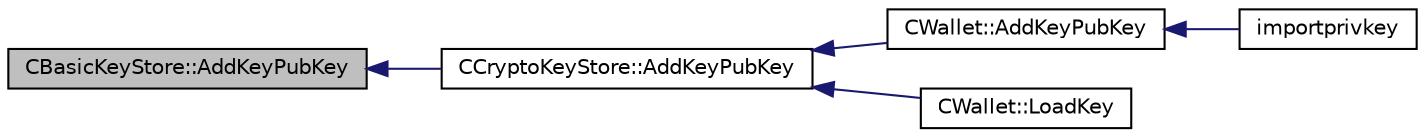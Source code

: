 digraph "CBasicKeyStore::AddKeyPubKey"
{
  edge [fontname="Helvetica",fontsize="10",labelfontname="Helvetica",labelfontsize="10"];
  node [fontname="Helvetica",fontsize="10",shape=record];
  rankdir="LR";
  Node12 [label="CBasicKeyStore::AddKeyPubKey",height=0.2,width=0.4,color="black", fillcolor="grey75", style="filled", fontcolor="black"];
  Node12 -> Node13 [dir="back",color="midnightblue",fontsize="10",style="solid",fontname="Helvetica"];
  Node13 [label="CCryptoKeyStore::AddKeyPubKey",height=0.2,width=0.4,color="black", fillcolor="white", style="filled",URL="$class_c_crypto_key_store.html#a340109b8673267676a34664a76ed3274"];
  Node13 -> Node14 [dir="back",color="midnightblue",fontsize="10",style="solid",fontname="Helvetica"];
  Node14 [label="CWallet::AddKeyPubKey",height=0.2,width=0.4,color="black", fillcolor="white", style="filled",URL="$class_c_wallet.html#a3240da36cd717146296969227a3e0bd5"];
  Node14 -> Node15 [dir="back",color="midnightblue",fontsize="10",style="solid",fontname="Helvetica"];
  Node15 [label="importprivkey",height=0.2,width=0.4,color="black", fillcolor="white", style="filled",URL="$rpcdump_8cpp.html#a3a6fdb974fce01220a895393d444e981"];
  Node13 -> Node16 [dir="back",color="midnightblue",fontsize="10",style="solid",fontname="Helvetica"];
  Node16 [label="CWallet::LoadKey",height=0.2,width=0.4,color="black", fillcolor="white", style="filled",URL="$class_c_wallet.html#a439bab81d7989f91a4f0909960516eea"];
}
